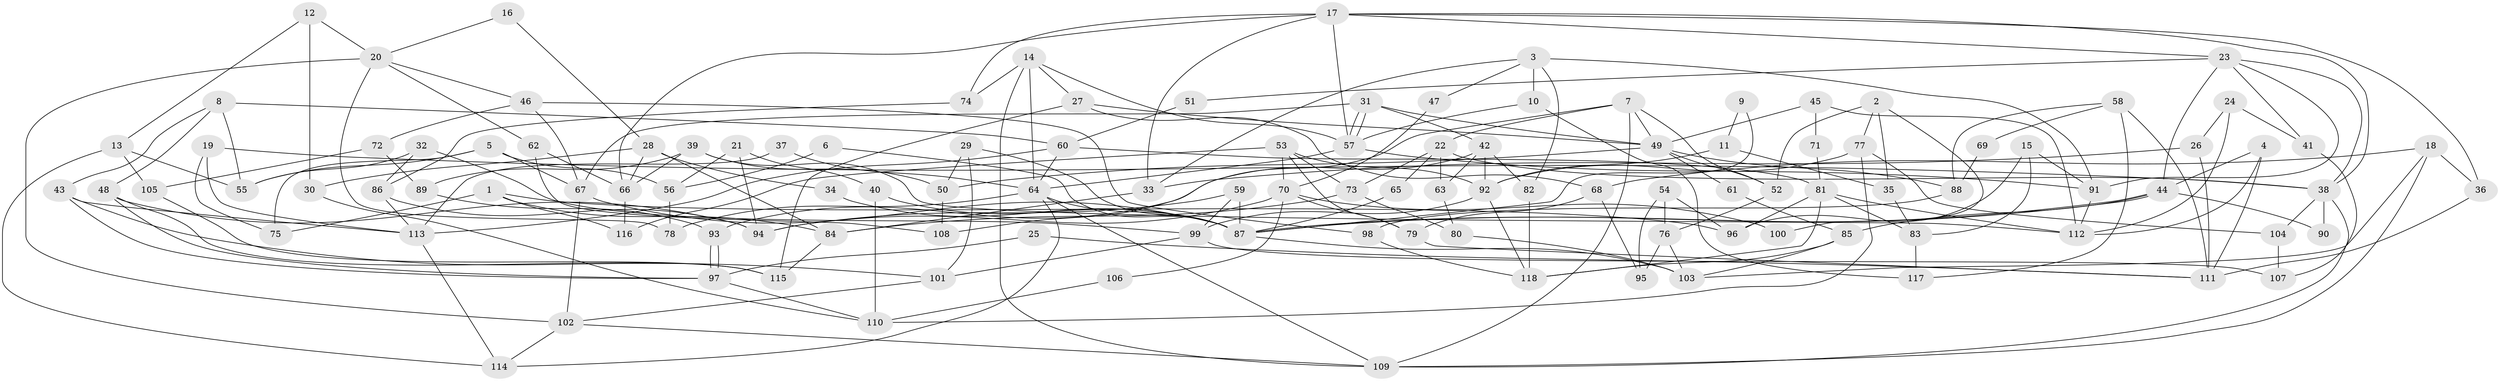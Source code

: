 // Generated by graph-tools (version 1.1) at 2025/11/02/27/25 16:11:21]
// undirected, 118 vertices, 236 edges
graph export_dot {
graph [start="1"]
  node [color=gray90,style=filled];
  1;
  2;
  3;
  4;
  5;
  6;
  7;
  8;
  9;
  10;
  11;
  12;
  13;
  14;
  15;
  16;
  17;
  18;
  19;
  20;
  21;
  22;
  23;
  24;
  25;
  26;
  27;
  28;
  29;
  30;
  31;
  32;
  33;
  34;
  35;
  36;
  37;
  38;
  39;
  40;
  41;
  42;
  43;
  44;
  45;
  46;
  47;
  48;
  49;
  50;
  51;
  52;
  53;
  54;
  55;
  56;
  57;
  58;
  59;
  60;
  61;
  62;
  63;
  64;
  65;
  66;
  67;
  68;
  69;
  70;
  71;
  72;
  73;
  74;
  75;
  76;
  77;
  78;
  79;
  80;
  81;
  82;
  83;
  84;
  85;
  86;
  87;
  88;
  89;
  90;
  91;
  92;
  93;
  94;
  95;
  96;
  97;
  98;
  99;
  100;
  101;
  102;
  103;
  104;
  105;
  106;
  107;
  108;
  109;
  110;
  111;
  112;
  113;
  114;
  115;
  116;
  117;
  118;
  1 -- 116;
  1 -- 84;
  1 -- 75;
  1 -- 96;
  2 -- 77;
  2 -- 52;
  2 -- 35;
  2 -- 100;
  3 -- 82;
  3 -- 91;
  3 -- 10;
  3 -- 33;
  3 -- 47;
  4 -- 112;
  4 -- 44;
  4 -- 111;
  5 -- 67;
  5 -- 75;
  5 -- 55;
  5 -- 56;
  6 -- 56;
  6 -- 87;
  7 -- 109;
  7 -- 52;
  7 -- 22;
  7 -- 49;
  7 -- 108;
  8 -- 60;
  8 -- 48;
  8 -- 43;
  8 -- 55;
  9 -- 11;
  9 -- 87;
  10 -- 57;
  10 -- 117;
  11 -- 92;
  11 -- 35;
  12 -- 13;
  12 -- 20;
  12 -- 30;
  13 -- 114;
  13 -- 55;
  13 -- 105;
  14 -- 109;
  14 -- 57;
  14 -- 27;
  14 -- 64;
  14 -- 74;
  15 -- 91;
  15 -- 83;
  15 -- 96;
  16 -- 20;
  16 -- 28;
  17 -- 74;
  17 -- 57;
  17 -- 23;
  17 -- 33;
  17 -- 36;
  17 -- 38;
  17 -- 66;
  18 -- 109;
  18 -- 103;
  18 -- 36;
  18 -- 68;
  19 -- 113;
  19 -- 38;
  19 -- 75;
  20 -- 62;
  20 -- 78;
  20 -- 46;
  20 -- 102;
  21 -- 40;
  21 -- 94;
  21 -- 56;
  22 -- 38;
  22 -- 63;
  22 -- 65;
  22 -- 73;
  23 -- 38;
  23 -- 41;
  23 -- 44;
  23 -- 51;
  23 -- 91;
  24 -- 112;
  24 -- 26;
  24 -- 41;
  25 -- 111;
  25 -- 97;
  26 -- 33;
  26 -- 111;
  27 -- 49;
  27 -- 68;
  27 -- 115;
  28 -- 84;
  28 -- 30;
  28 -- 34;
  28 -- 66;
  29 -- 87;
  29 -- 101;
  29 -- 50;
  30 -- 110;
  31 -- 49;
  31 -- 57;
  31 -- 57;
  31 -- 42;
  31 -- 67;
  32 -- 55;
  32 -- 99;
  32 -- 86;
  33 -- 84;
  34 -- 87;
  35 -- 83;
  36 -- 111;
  37 -- 64;
  37 -- 113;
  38 -- 109;
  38 -- 90;
  38 -- 104;
  39 -- 112;
  39 -- 66;
  39 -- 50;
  39 -- 89;
  40 -- 87;
  40 -- 110;
  41 -- 107;
  42 -- 93;
  42 -- 63;
  42 -- 82;
  42 -- 92;
  43 -- 101;
  43 -- 97;
  43 -- 113;
  44 -- 87;
  44 -- 87;
  44 -- 85;
  44 -- 90;
  45 -- 112;
  45 -- 49;
  45 -- 71;
  46 -- 67;
  46 -- 72;
  46 -- 98;
  47 -- 70;
  48 -- 115;
  48 -- 97;
  48 -- 94;
  49 -- 50;
  49 -- 52;
  49 -- 61;
  49 -- 88;
  50 -- 108;
  51 -- 60;
  52 -- 76;
  53 -- 79;
  53 -- 92;
  53 -- 70;
  53 -- 73;
  53 -- 116;
  54 -- 95;
  54 -- 96;
  54 -- 76;
  56 -- 78;
  57 -- 64;
  57 -- 91;
  58 -- 111;
  58 -- 88;
  58 -- 69;
  58 -- 117;
  59 -- 87;
  59 -- 94;
  59 -- 99;
  60 -- 64;
  60 -- 113;
  60 -- 81;
  61 -- 85;
  62 -- 108;
  62 -- 66;
  63 -- 80;
  64 -- 114;
  64 -- 78;
  64 -- 87;
  64 -- 109;
  65 -- 87;
  66 -- 116;
  67 -- 87;
  67 -- 102;
  68 -- 79;
  68 -- 95;
  69 -- 88;
  70 -- 79;
  70 -- 94;
  70 -- 100;
  70 -- 106;
  71 -- 81;
  72 -- 105;
  72 -- 89;
  73 -- 80;
  73 -- 84;
  74 -- 86;
  76 -- 103;
  76 -- 95;
  77 -- 104;
  77 -- 92;
  77 -- 110;
  79 -- 111;
  80 -- 103;
  81 -- 96;
  81 -- 83;
  81 -- 112;
  81 -- 118;
  82 -- 118;
  83 -- 117;
  84 -- 115;
  85 -- 103;
  85 -- 118;
  86 -- 94;
  86 -- 113;
  87 -- 103;
  88 -- 98;
  89 -- 93;
  91 -- 112;
  92 -- 118;
  92 -- 99;
  93 -- 97;
  93 -- 97;
  97 -- 110;
  98 -- 118;
  99 -- 101;
  99 -- 107;
  101 -- 102;
  102 -- 109;
  102 -- 114;
  104 -- 107;
  105 -- 115;
  106 -- 110;
  113 -- 114;
}
